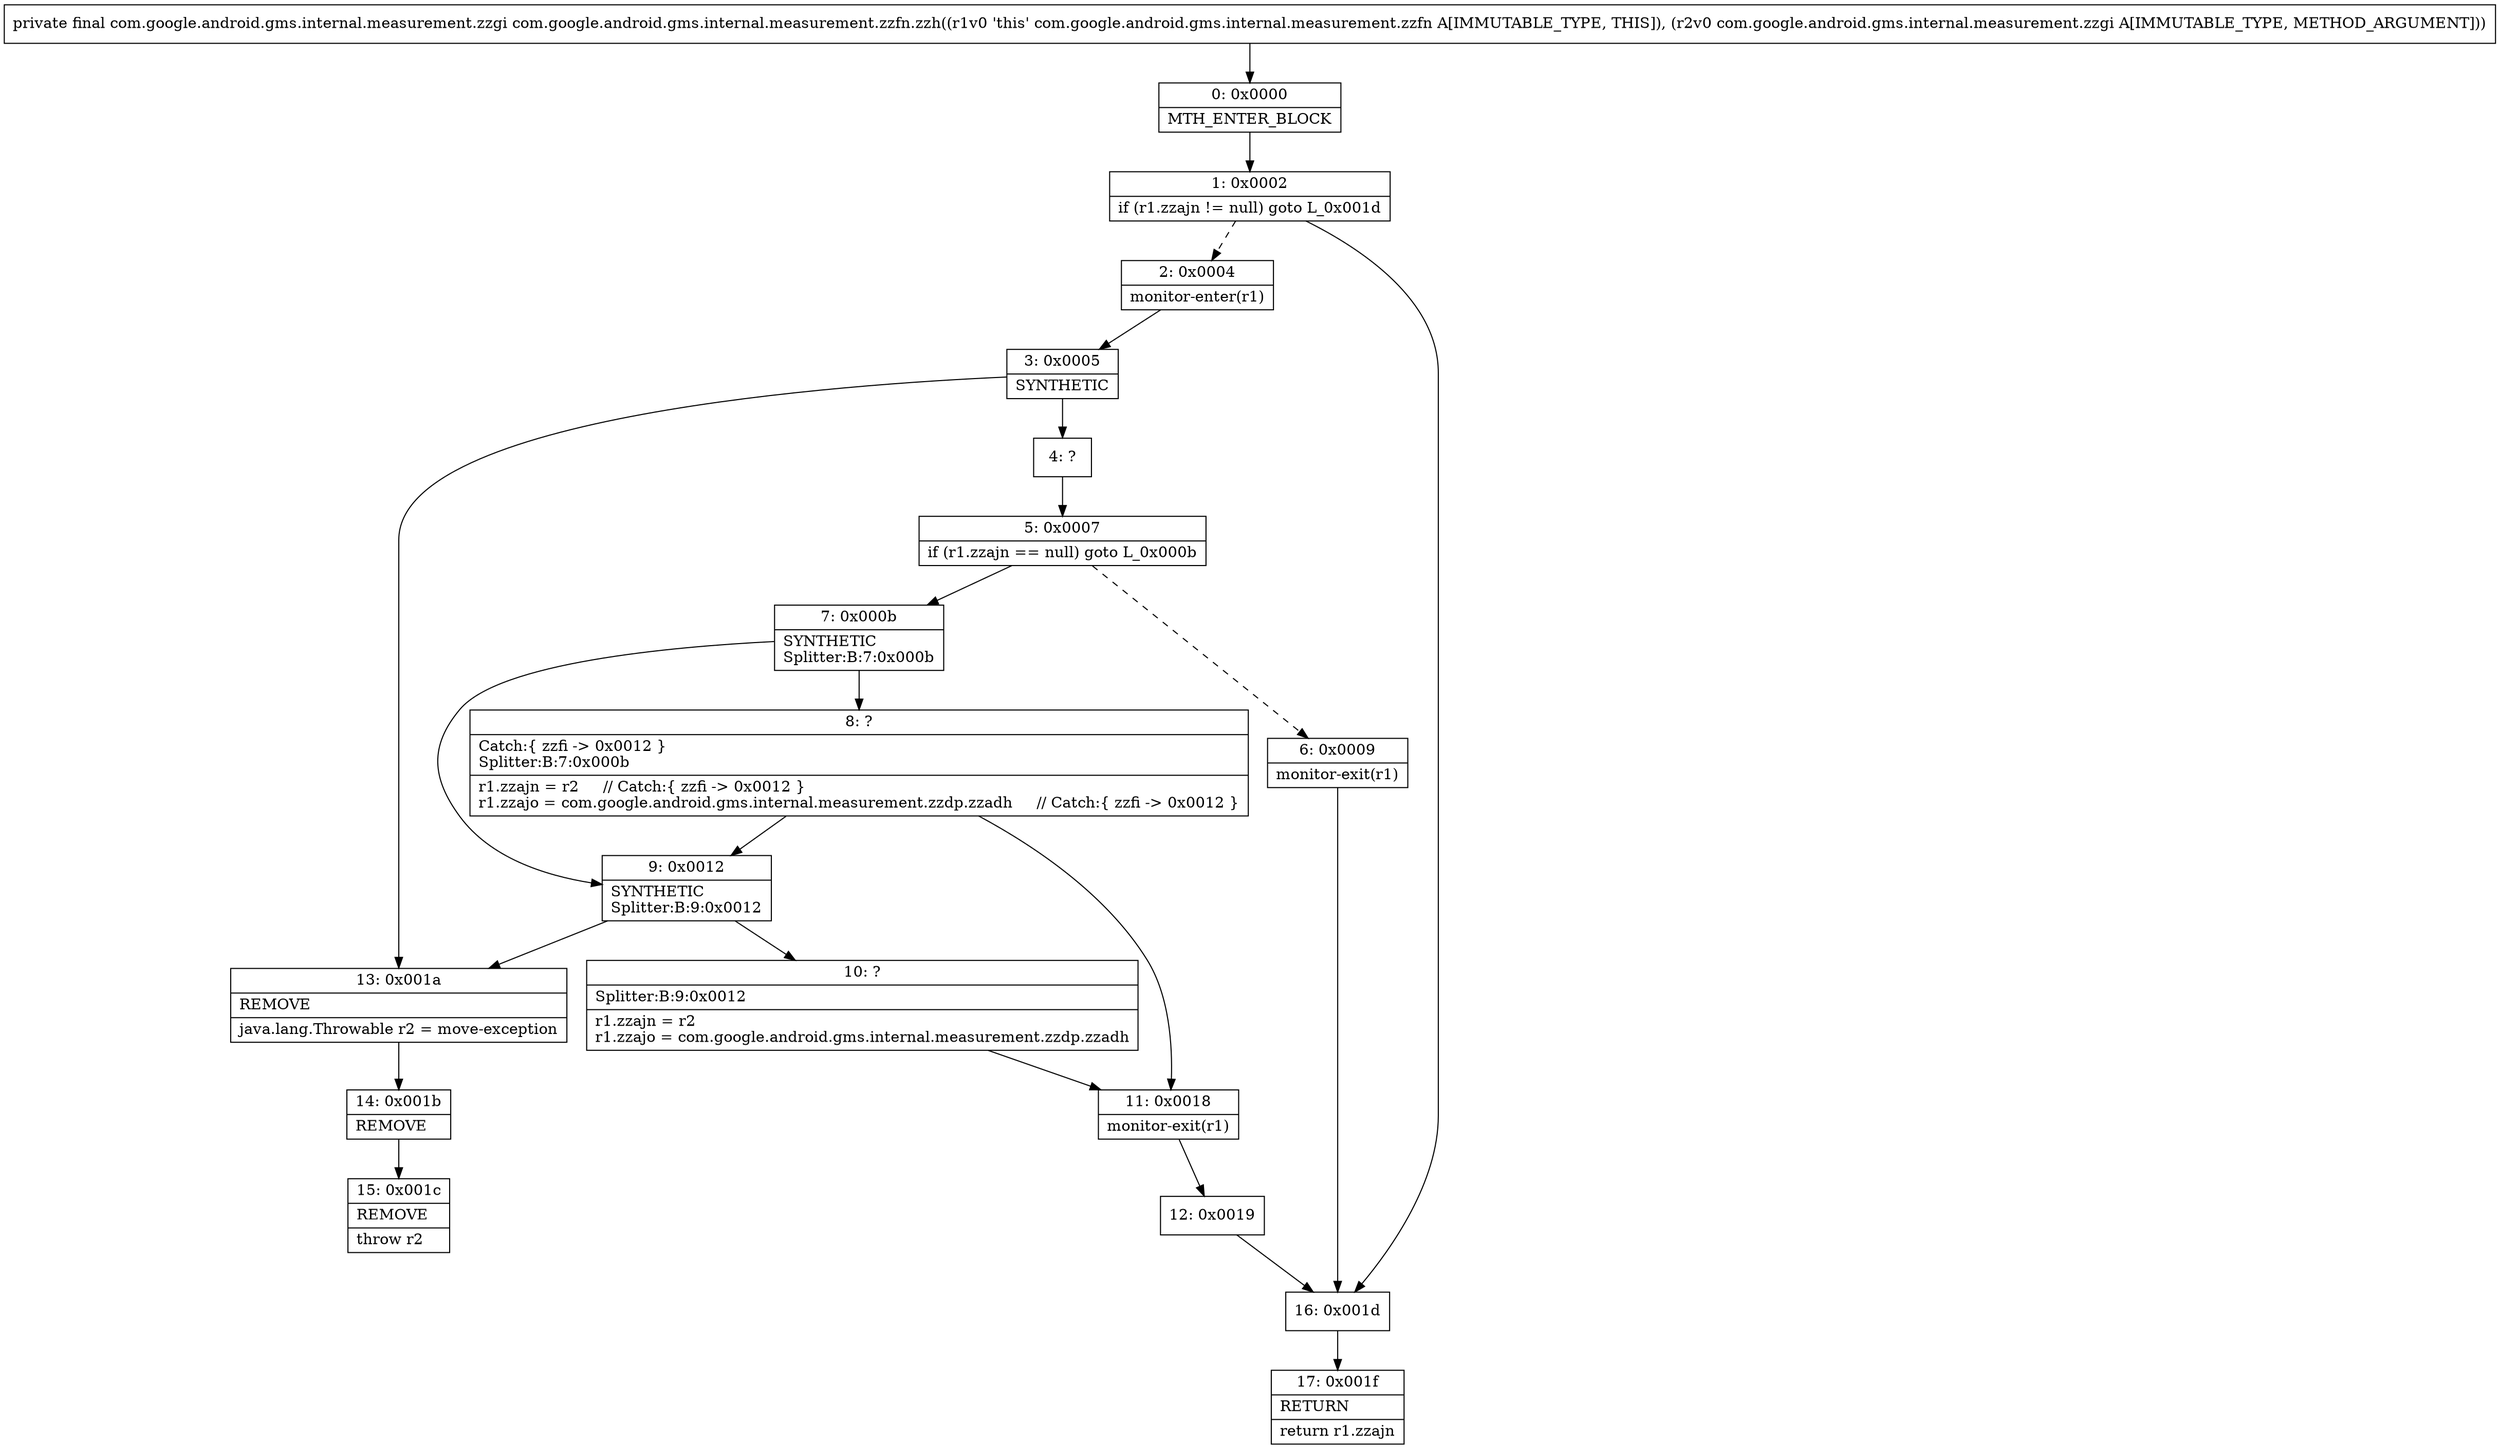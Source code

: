 digraph "CFG forcom.google.android.gms.internal.measurement.zzfn.zzh(Lcom\/google\/android\/gms\/internal\/measurement\/zzgi;)Lcom\/google\/android\/gms\/internal\/measurement\/zzgi;" {
Node_0 [shape=record,label="{0\:\ 0x0000|MTH_ENTER_BLOCK\l}"];
Node_1 [shape=record,label="{1\:\ 0x0002|if (r1.zzajn != null) goto L_0x001d\l}"];
Node_2 [shape=record,label="{2\:\ 0x0004|monitor\-enter(r1)\l}"];
Node_3 [shape=record,label="{3\:\ 0x0005|SYNTHETIC\l}"];
Node_4 [shape=record,label="{4\:\ ?}"];
Node_5 [shape=record,label="{5\:\ 0x0007|if (r1.zzajn == null) goto L_0x000b\l}"];
Node_6 [shape=record,label="{6\:\ 0x0009|monitor\-exit(r1)\l}"];
Node_7 [shape=record,label="{7\:\ 0x000b|SYNTHETIC\lSplitter:B:7:0x000b\l}"];
Node_8 [shape=record,label="{8\:\ ?|Catch:\{ zzfi \-\> 0x0012 \}\lSplitter:B:7:0x000b\l|r1.zzajn = r2     \/\/ Catch:\{ zzfi \-\> 0x0012 \}\lr1.zzajo = com.google.android.gms.internal.measurement.zzdp.zzadh     \/\/ Catch:\{ zzfi \-\> 0x0012 \}\l}"];
Node_9 [shape=record,label="{9\:\ 0x0012|SYNTHETIC\lSplitter:B:9:0x0012\l}"];
Node_10 [shape=record,label="{10\:\ ?|Splitter:B:9:0x0012\l|r1.zzajn = r2\lr1.zzajo = com.google.android.gms.internal.measurement.zzdp.zzadh\l}"];
Node_11 [shape=record,label="{11\:\ 0x0018|monitor\-exit(r1)\l}"];
Node_12 [shape=record,label="{12\:\ 0x0019}"];
Node_13 [shape=record,label="{13\:\ 0x001a|REMOVE\l|java.lang.Throwable r2 = move\-exception\l}"];
Node_14 [shape=record,label="{14\:\ 0x001b|REMOVE\l}"];
Node_15 [shape=record,label="{15\:\ 0x001c|REMOVE\l|throw r2\l}"];
Node_16 [shape=record,label="{16\:\ 0x001d}"];
Node_17 [shape=record,label="{17\:\ 0x001f|RETURN\l|return r1.zzajn\l}"];
MethodNode[shape=record,label="{private final com.google.android.gms.internal.measurement.zzgi com.google.android.gms.internal.measurement.zzfn.zzh((r1v0 'this' com.google.android.gms.internal.measurement.zzfn A[IMMUTABLE_TYPE, THIS]), (r2v0 com.google.android.gms.internal.measurement.zzgi A[IMMUTABLE_TYPE, METHOD_ARGUMENT])) }"];
MethodNode -> Node_0;
Node_0 -> Node_1;
Node_1 -> Node_2[style=dashed];
Node_1 -> Node_16;
Node_2 -> Node_3;
Node_3 -> Node_4;
Node_3 -> Node_13;
Node_4 -> Node_5;
Node_5 -> Node_6[style=dashed];
Node_5 -> Node_7;
Node_6 -> Node_16;
Node_7 -> Node_8;
Node_7 -> Node_9;
Node_8 -> Node_9;
Node_8 -> Node_11;
Node_9 -> Node_10;
Node_9 -> Node_13;
Node_10 -> Node_11;
Node_11 -> Node_12;
Node_12 -> Node_16;
Node_13 -> Node_14;
Node_14 -> Node_15;
Node_16 -> Node_17;
}

